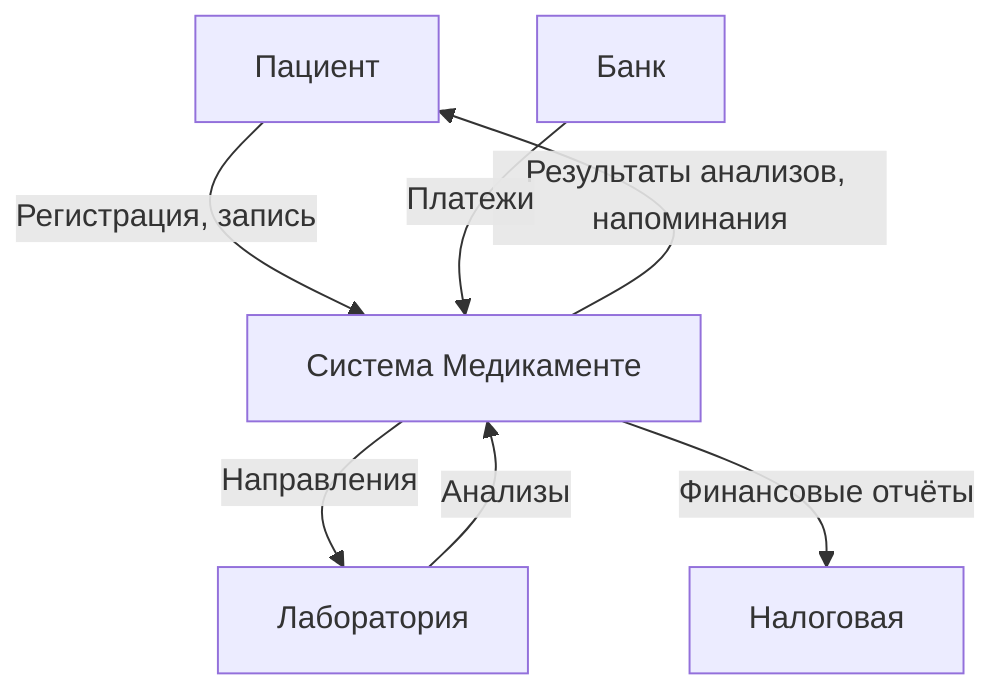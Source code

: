 flowchart TD
    A[Пациент] -->|Регистрация, запись| B[Система Медикаменте]
    B -->|Результаты анализов, напоминания| A
    C[Лаборатория] -->|Анализы| B
    B -->|Направления| C
    D[Банк] -->|Платежи| B
    B -->|Финансовые отчёты| E[Налоговая]